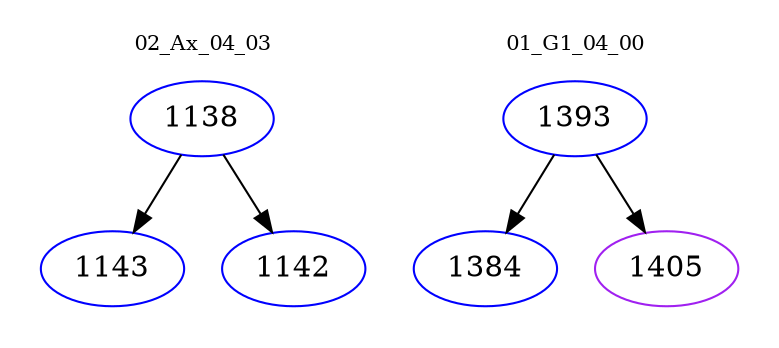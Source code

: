 digraph{
subgraph cluster_0 {
color = white
label = "02_Ax_04_03";
fontsize=10;
T0_1138 [label="1138", color="blue"]
T0_1138 -> T0_1143 [color="black"]
T0_1143 [label="1143", color="blue"]
T0_1138 -> T0_1142 [color="black"]
T0_1142 [label="1142", color="blue"]
}
subgraph cluster_1 {
color = white
label = "01_G1_04_00";
fontsize=10;
T1_1393 [label="1393", color="blue"]
T1_1393 -> T1_1384 [color="black"]
T1_1384 [label="1384", color="blue"]
T1_1393 -> T1_1405 [color="black"]
T1_1405 [label="1405", color="purple"]
}
}
